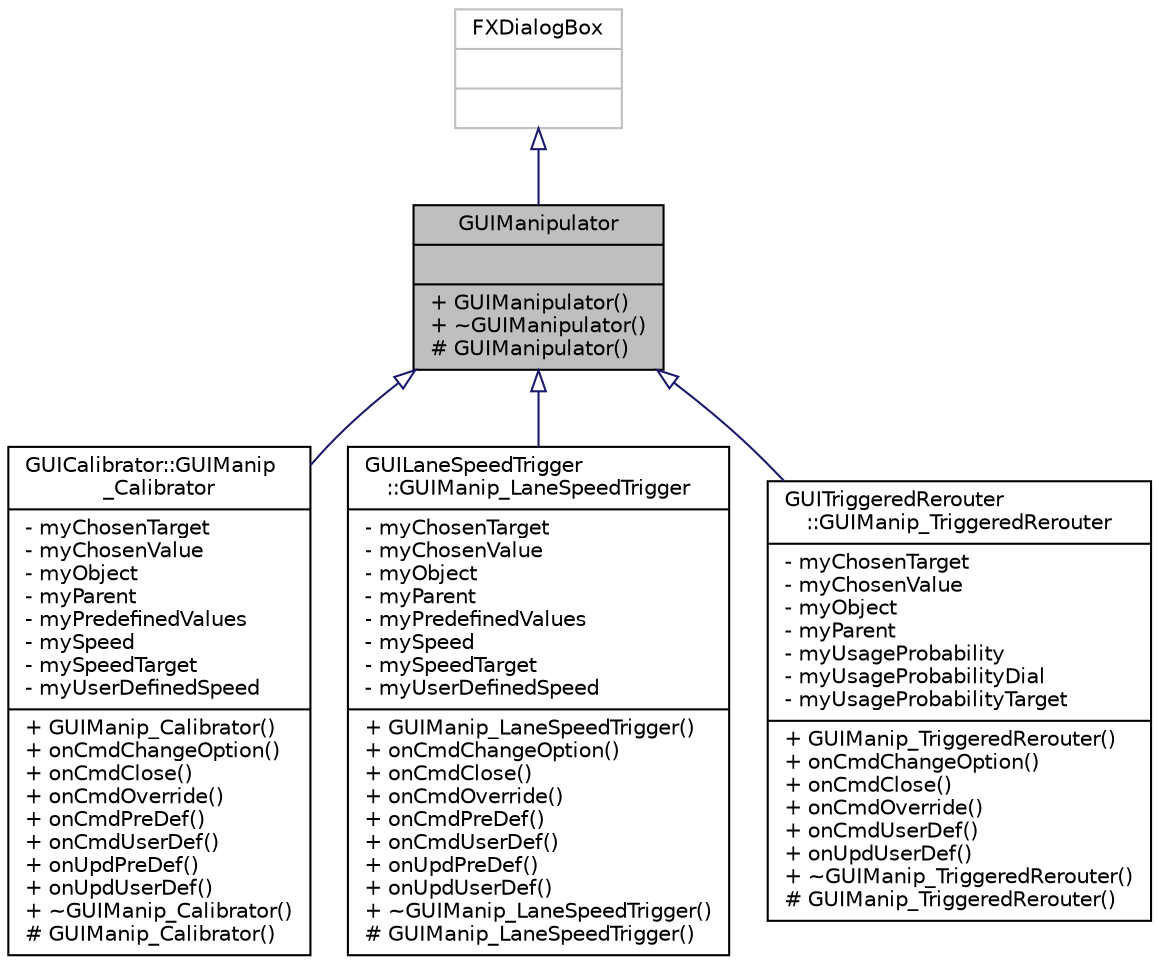digraph "GUIManipulator"
{
  edge [fontname="Helvetica",fontsize="10",labelfontname="Helvetica",labelfontsize="10"];
  node [fontname="Helvetica",fontsize="10",shape=record];
  Node0 [label="{GUIManipulator\n||+ GUIManipulator()\l+ ~GUIManipulator()\l# GUIManipulator()\l}",height=0.2,width=0.4,color="black", fillcolor="grey75", style="filled", fontcolor="black"];
  Node1 -> Node0 [dir="back",color="midnightblue",fontsize="10",style="solid",arrowtail="onormal",fontname="Helvetica"];
  Node1 [label="{FXDialogBox\n||}",height=0.2,width=0.4,color="grey75", fillcolor="white", style="filled"];
  Node0 -> Node2 [dir="back",color="midnightblue",fontsize="10",style="solid",arrowtail="onormal",fontname="Helvetica"];
  Node2 [label="{GUICalibrator::GUIManip\l_Calibrator\n|- myChosenTarget\l- myChosenValue\l- myObject\l- myParent\l- myPredefinedValues\l- mySpeed\l- mySpeedTarget\l- myUserDefinedSpeed\l|+ GUIManip_Calibrator()\l+ onCmdChangeOption()\l+ onCmdClose()\l+ onCmdOverride()\l+ onCmdPreDef()\l+ onCmdUserDef()\l+ onUpdPreDef()\l+ onUpdUserDef()\l+ ~GUIManip_Calibrator()\l# GUIManip_Calibrator()\l}",height=0.2,width=0.4,color="black", fillcolor="white", style="filled",URL="$d1/dd4/class_g_u_i_calibrator_1_1_g_u_i_manip___calibrator.html"];
  Node0 -> Node3 [dir="back",color="midnightblue",fontsize="10",style="solid",arrowtail="onormal",fontname="Helvetica"];
  Node3 [label="{GUILaneSpeedTrigger\l::GUIManip_LaneSpeedTrigger\n|- myChosenTarget\l- myChosenValue\l- myObject\l- myParent\l- myPredefinedValues\l- mySpeed\l- mySpeedTarget\l- myUserDefinedSpeed\l|+ GUIManip_LaneSpeedTrigger()\l+ onCmdChangeOption()\l+ onCmdClose()\l+ onCmdOverride()\l+ onCmdPreDef()\l+ onCmdUserDef()\l+ onUpdPreDef()\l+ onUpdUserDef()\l+ ~GUIManip_LaneSpeedTrigger()\l# GUIManip_LaneSpeedTrigger()\l}",height=0.2,width=0.4,color="black", fillcolor="white", style="filled",URL="$d7/d71/class_g_u_i_lane_speed_trigger_1_1_g_u_i_manip___lane_speed_trigger.html"];
  Node0 -> Node4 [dir="back",color="midnightblue",fontsize="10",style="solid",arrowtail="onormal",fontname="Helvetica"];
  Node4 [label="{GUITriggeredRerouter\l::GUIManip_TriggeredRerouter\n|- myChosenTarget\l- myChosenValue\l- myObject\l- myParent\l- myUsageProbability\l- myUsageProbabilityDial\l- myUsageProbabilityTarget\l|+ GUIManip_TriggeredRerouter()\l+ onCmdChangeOption()\l+ onCmdClose()\l+ onCmdOverride()\l+ onCmdUserDef()\l+ onUpdUserDef()\l+ ~GUIManip_TriggeredRerouter()\l# GUIManip_TriggeredRerouter()\l}",height=0.2,width=0.4,color="black", fillcolor="white", style="filled",URL="$d5/d79/class_g_u_i_triggered_rerouter_1_1_g_u_i_manip___triggered_rerouter.html"];
}
